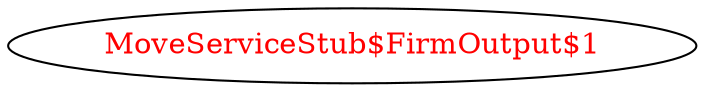 digraph dependencyGraph {
 concentrate=true;
 ranksep="2.0";
 rankdir="LR"; 
 splines="ortho";
"MoveServiceStub$FirmOutput$1" [fontcolor="red"];
}